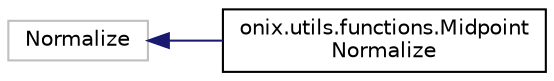 digraph "Graphical Class Hierarchy"
{
  edge [fontname="Helvetica",fontsize="10",labelfontname="Helvetica",labelfontsize="10"];
  node [fontname="Helvetica",fontsize="10",shape=record];
  rankdir="LR";
  Node13 [label="Normalize",height=0.2,width=0.4,color="grey75", fillcolor="white", style="filled"];
  Node13 -> Node0 [dir="back",color="midnightblue",fontsize="10",style="solid",fontname="Helvetica"];
  Node0 [label="onix.utils.functions.Midpoint\lNormalize",height=0.2,width=0.4,color="black", fillcolor="white", style="filled",URL="$classonix_1_1utils_1_1functions_1_1MidpointNormalize.html"];
}
